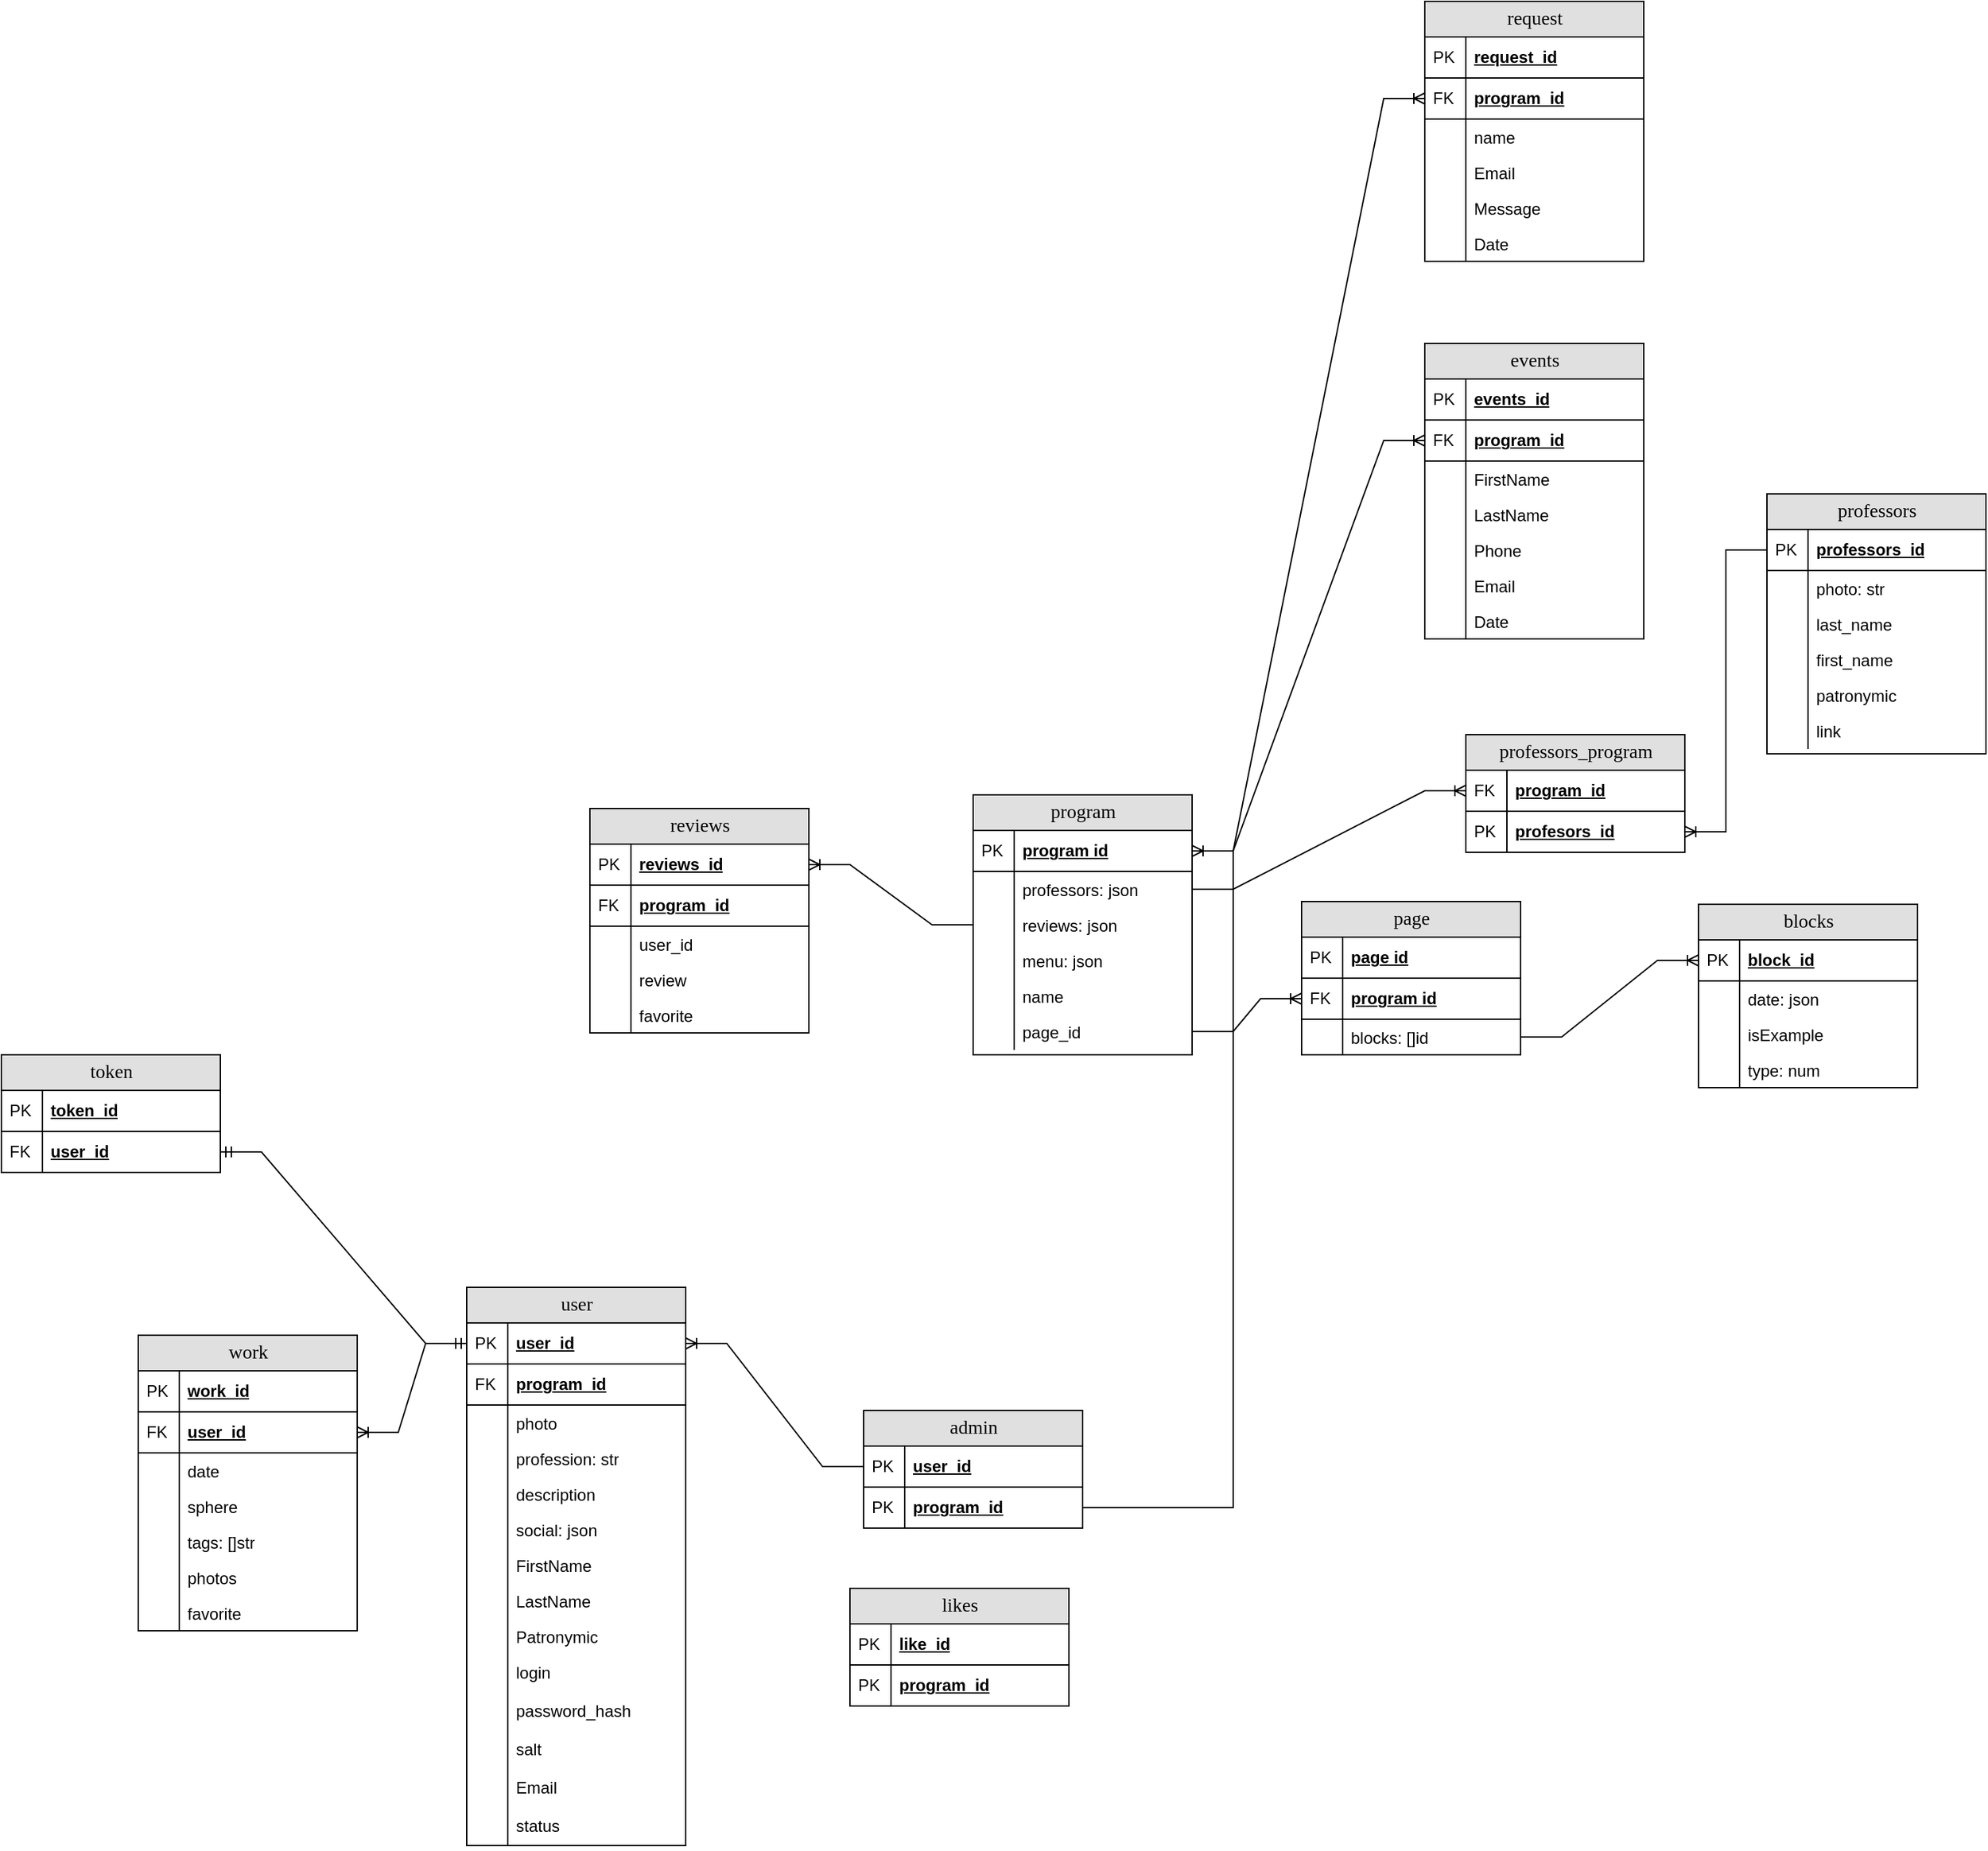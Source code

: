 <mxfile version="26.0.16">
  <diagram name="Page-1" id="e56a1550-8fbb-45ad-956c-1786394a9013">
    <mxGraphModel dx="1871" dy="1335" grid="1" gridSize="10" guides="1" tooltips="1" connect="1" arrows="1" fold="1" page="1" pageScale="1" pageWidth="1100" pageHeight="850" background="none" math="0" shadow="0">
      <root>
        <mxCell id="0" />
        <mxCell id="1" parent="0" />
        <mxCell id="2e49270ec7c68f3f-80" value="program" style="swimlane;html=1;fontStyle=0;childLayout=stackLayout;horizontal=1;startSize=26;fillColor=#e0e0e0;horizontalStack=0;resizeParent=1;resizeLast=0;collapsible=1;marginBottom=0;swimlaneFillColor=#ffffff;align=center;rounded=0;shadow=0;comic=0;labelBackgroundColor=none;strokeWidth=1;fontFamily=Verdana;fontSize=14" parent="1" vertex="1">
          <mxGeometry x="590" y="80" width="160" height="190" as="geometry" />
        </mxCell>
        <mxCell id="2e49270ec7c68f3f-81" value="program id" style="shape=partialRectangle;top=0;left=0;right=0;bottom=1;html=1;align=left;verticalAlign=middle;fillColor=none;spacingLeft=34;spacingRight=4;whiteSpace=wrap;overflow=hidden;rotatable=0;points=[[0,0.5],[1,0.5]];portConstraint=eastwest;dropTarget=0;fontStyle=5;" parent="2e49270ec7c68f3f-80" vertex="1">
          <mxGeometry y="26" width="160" height="30" as="geometry" />
        </mxCell>
        <mxCell id="2e49270ec7c68f3f-82" value="PK" style="shape=partialRectangle;top=0;left=0;bottom=0;html=1;fillColor=none;align=left;verticalAlign=middle;spacingLeft=4;spacingRight=4;whiteSpace=wrap;overflow=hidden;rotatable=0;points=[];portConstraint=eastwest;part=1;" parent="2e49270ec7c68f3f-81" vertex="1" connectable="0">
          <mxGeometry width="30" height="30" as="geometry" />
        </mxCell>
        <mxCell id="BSJu1aD2QKrHgBIukPb2-166" value="professors: json" style="shape=partialRectangle;top=0;left=0;right=0;bottom=0;html=1;align=left;verticalAlign=top;fillColor=none;spacingLeft=34;spacingRight=4;whiteSpace=wrap;overflow=hidden;rotatable=0;points=[[0,0.5],[1,0.5]];portConstraint=eastwest;dropTarget=0;" parent="2e49270ec7c68f3f-80" vertex="1">
          <mxGeometry y="56" width="160" height="26" as="geometry" />
        </mxCell>
        <mxCell id="BSJu1aD2QKrHgBIukPb2-167" value="" style="shape=partialRectangle;top=0;left=0;bottom=0;html=1;fillColor=none;align=left;verticalAlign=top;spacingLeft=4;spacingRight=4;whiteSpace=wrap;overflow=hidden;rotatable=0;points=[];portConstraint=eastwest;part=1;" parent="BSJu1aD2QKrHgBIukPb2-166" vertex="1" connectable="0">
          <mxGeometry width="30" height="26" as="geometry" />
        </mxCell>
        <mxCell id="BSJu1aD2QKrHgBIukPb2-190" value="reviews: json" style="shape=partialRectangle;top=0;left=0;right=0;bottom=0;html=1;align=left;verticalAlign=top;fillColor=none;spacingLeft=34;spacingRight=4;whiteSpace=wrap;overflow=hidden;rotatable=0;points=[[0,0.5],[1,0.5]];portConstraint=eastwest;dropTarget=0;" parent="2e49270ec7c68f3f-80" vertex="1">
          <mxGeometry y="82" width="160" height="26" as="geometry" />
        </mxCell>
        <mxCell id="BSJu1aD2QKrHgBIukPb2-191" value="" style="shape=partialRectangle;top=0;left=0;bottom=0;html=1;fillColor=none;align=left;verticalAlign=top;spacingLeft=4;spacingRight=4;whiteSpace=wrap;overflow=hidden;rotatable=0;points=[];portConstraint=eastwest;part=1;" parent="BSJu1aD2QKrHgBIukPb2-190" vertex="1" connectable="0">
          <mxGeometry width="30" height="26" as="geometry" />
        </mxCell>
        <mxCell id="LX4wNRcfmCVrUPEGjVdh-10" value="menu: json" style="shape=partialRectangle;top=0;left=0;right=0;bottom=0;html=1;align=left;verticalAlign=top;fillColor=none;spacingLeft=34;spacingRight=4;whiteSpace=wrap;overflow=hidden;rotatable=0;points=[[0,0.5],[1,0.5]];portConstraint=eastwest;dropTarget=0;" vertex="1" parent="2e49270ec7c68f3f-80">
          <mxGeometry y="108" width="160" height="26" as="geometry" />
        </mxCell>
        <mxCell id="LX4wNRcfmCVrUPEGjVdh-11" value="" style="shape=partialRectangle;top=0;left=0;bottom=0;html=1;fillColor=none;align=left;verticalAlign=top;spacingLeft=4;spacingRight=4;whiteSpace=wrap;overflow=hidden;rotatable=0;points=[];portConstraint=eastwest;part=1;" vertex="1" connectable="0" parent="LX4wNRcfmCVrUPEGjVdh-10">
          <mxGeometry width="30" height="26" as="geometry" />
        </mxCell>
        <mxCell id="LX4wNRcfmCVrUPEGjVdh-12" value="name" style="shape=partialRectangle;top=0;left=0;right=0;bottom=0;html=1;align=left;verticalAlign=top;fillColor=none;spacingLeft=34;spacingRight=4;whiteSpace=wrap;overflow=hidden;rotatable=0;points=[[0,0.5],[1,0.5]];portConstraint=eastwest;dropTarget=0;" vertex="1" parent="2e49270ec7c68f3f-80">
          <mxGeometry y="134" width="160" height="26" as="geometry" />
        </mxCell>
        <mxCell id="LX4wNRcfmCVrUPEGjVdh-13" value="" style="shape=partialRectangle;top=0;left=0;bottom=0;html=1;fillColor=none;align=left;verticalAlign=top;spacingLeft=4;spacingRight=4;whiteSpace=wrap;overflow=hidden;rotatable=0;points=[];portConstraint=eastwest;part=1;" vertex="1" connectable="0" parent="LX4wNRcfmCVrUPEGjVdh-12">
          <mxGeometry width="30" height="26" as="geometry" />
        </mxCell>
        <mxCell id="LX4wNRcfmCVrUPEGjVdh-14" value="page_id" style="shape=partialRectangle;top=0;left=0;right=0;bottom=0;html=1;align=left;verticalAlign=top;fillColor=none;spacingLeft=34;spacingRight=4;whiteSpace=wrap;overflow=hidden;rotatable=0;points=[[0,0.5],[1,0.5]];portConstraint=eastwest;dropTarget=0;" vertex="1" parent="2e49270ec7c68f3f-80">
          <mxGeometry y="160" width="160" height="26" as="geometry" />
        </mxCell>
        <mxCell id="LX4wNRcfmCVrUPEGjVdh-15" value="" style="shape=partialRectangle;top=0;left=0;bottom=0;html=1;fillColor=none;align=left;verticalAlign=top;spacingLeft=4;spacingRight=4;whiteSpace=wrap;overflow=hidden;rotatable=0;points=[];portConstraint=eastwest;part=1;" vertex="1" connectable="0" parent="LX4wNRcfmCVrUPEGjVdh-14">
          <mxGeometry width="30" height="26" as="geometry" />
        </mxCell>
        <mxCell id="BSJu1aD2QKrHgBIukPb2-5" value="professors" style="swimlane;html=1;fontStyle=0;childLayout=stackLayout;horizontal=1;startSize=26;fillColor=#e0e0e0;horizontalStack=0;resizeParent=1;resizeLast=0;collapsible=1;marginBottom=0;swimlaneFillColor=#ffffff;align=center;rounded=0;shadow=0;comic=0;labelBackgroundColor=none;strokeWidth=1;fontFamily=Verdana;fontSize=14" parent="1" vertex="1">
          <mxGeometry x="1170" y="-140" width="160" height="190" as="geometry" />
        </mxCell>
        <mxCell id="BSJu1aD2QKrHgBIukPb2-6" value="professors_id" style="shape=partialRectangle;top=0;left=0;right=0;bottom=1;html=1;align=left;verticalAlign=middle;fillColor=none;spacingLeft=34;spacingRight=4;whiteSpace=wrap;overflow=hidden;rotatable=0;points=[[0,0.5],[1,0.5]];portConstraint=eastwest;dropTarget=0;fontStyle=5;" parent="BSJu1aD2QKrHgBIukPb2-5" vertex="1">
          <mxGeometry y="26" width="160" height="30" as="geometry" />
        </mxCell>
        <mxCell id="BSJu1aD2QKrHgBIukPb2-7" value="PK" style="shape=partialRectangle;top=0;left=0;bottom=0;html=1;fillColor=none;align=left;verticalAlign=middle;spacingLeft=4;spacingRight=4;whiteSpace=wrap;overflow=hidden;rotatable=0;points=[];portConstraint=eastwest;part=1;" parent="BSJu1aD2QKrHgBIukPb2-6" vertex="1" connectable="0">
          <mxGeometry width="30" height="30" as="geometry" />
        </mxCell>
        <mxCell id="BSJu1aD2QKrHgBIukPb2-8" value="photo: str" style="shape=partialRectangle;top=0;left=0;right=0;bottom=0;html=1;align=left;verticalAlign=top;fillColor=none;spacingLeft=34;spacingRight=4;whiteSpace=wrap;overflow=hidden;rotatable=0;points=[[0,0.5],[1,0.5]];portConstraint=eastwest;dropTarget=0;" parent="BSJu1aD2QKrHgBIukPb2-5" vertex="1">
          <mxGeometry y="56" width="160" height="26" as="geometry" />
        </mxCell>
        <mxCell id="BSJu1aD2QKrHgBIukPb2-9" value="" style="shape=partialRectangle;top=0;left=0;bottom=0;html=1;fillColor=none;align=left;verticalAlign=top;spacingLeft=4;spacingRight=4;whiteSpace=wrap;overflow=hidden;rotatable=0;points=[];portConstraint=eastwest;part=1;" parent="BSJu1aD2QKrHgBIukPb2-8" vertex="1" connectable="0">
          <mxGeometry width="30" height="26" as="geometry" />
        </mxCell>
        <mxCell id="BSJu1aD2QKrHgBIukPb2-10" value="last_name" style="shape=partialRectangle;top=0;left=0;right=0;bottom=0;html=1;align=left;verticalAlign=top;fillColor=none;spacingLeft=34;spacingRight=4;whiteSpace=wrap;overflow=hidden;rotatable=0;points=[[0,0.5],[1,0.5]];portConstraint=eastwest;dropTarget=0;" parent="BSJu1aD2QKrHgBIukPb2-5" vertex="1">
          <mxGeometry y="82" width="160" height="26" as="geometry" />
        </mxCell>
        <mxCell id="BSJu1aD2QKrHgBIukPb2-11" value="" style="shape=partialRectangle;top=0;left=0;bottom=0;html=1;fillColor=none;align=left;verticalAlign=top;spacingLeft=4;spacingRight=4;whiteSpace=wrap;overflow=hidden;rotatable=0;points=[];portConstraint=eastwest;part=1;" parent="BSJu1aD2QKrHgBIukPb2-10" vertex="1" connectable="0">
          <mxGeometry width="30" height="26" as="geometry" />
        </mxCell>
        <mxCell id="BSJu1aD2QKrHgBIukPb2-12" value="first_name" style="shape=partialRectangle;top=0;left=0;right=0;bottom=0;html=1;align=left;verticalAlign=top;fillColor=none;spacingLeft=34;spacingRight=4;whiteSpace=wrap;overflow=hidden;rotatable=0;points=[[0,0.5],[1,0.5]];portConstraint=eastwest;dropTarget=0;" parent="BSJu1aD2QKrHgBIukPb2-5" vertex="1">
          <mxGeometry y="108" width="160" height="26" as="geometry" />
        </mxCell>
        <mxCell id="BSJu1aD2QKrHgBIukPb2-13" value="" style="shape=partialRectangle;top=0;left=0;bottom=0;html=1;fillColor=none;align=left;verticalAlign=top;spacingLeft=4;spacingRight=4;whiteSpace=wrap;overflow=hidden;rotatable=0;points=[];portConstraint=eastwest;part=1;" parent="BSJu1aD2QKrHgBIukPb2-12" vertex="1" connectable="0">
          <mxGeometry width="30" height="26" as="geometry" />
        </mxCell>
        <mxCell id="BSJu1aD2QKrHgBIukPb2-14" value="patronymic" style="shape=partialRectangle;top=0;left=0;right=0;bottom=0;html=1;align=left;verticalAlign=top;fillColor=none;spacingLeft=34;spacingRight=4;whiteSpace=wrap;overflow=hidden;rotatable=0;points=[[0,0.5],[1,0.5]];portConstraint=eastwest;dropTarget=0;" parent="BSJu1aD2QKrHgBIukPb2-5" vertex="1">
          <mxGeometry y="134" width="160" height="26" as="geometry" />
        </mxCell>
        <mxCell id="BSJu1aD2QKrHgBIukPb2-15" value="" style="shape=partialRectangle;top=0;left=0;bottom=0;html=1;fillColor=none;align=left;verticalAlign=top;spacingLeft=4;spacingRight=4;whiteSpace=wrap;overflow=hidden;rotatable=0;points=[];portConstraint=eastwest;part=1;" parent="BSJu1aD2QKrHgBIukPb2-14" vertex="1" connectable="0">
          <mxGeometry width="30" height="26" as="geometry" />
        </mxCell>
        <mxCell id="BSJu1aD2QKrHgBIukPb2-18" value="link" style="shape=partialRectangle;top=0;left=0;right=0;bottom=0;html=1;align=left;verticalAlign=top;fillColor=none;spacingLeft=34;spacingRight=4;whiteSpace=wrap;overflow=hidden;rotatable=0;points=[[0,0.5],[1,0.5]];portConstraint=eastwest;dropTarget=0;" parent="BSJu1aD2QKrHgBIukPb2-5" vertex="1">
          <mxGeometry y="160" width="160" height="26" as="geometry" />
        </mxCell>
        <mxCell id="BSJu1aD2QKrHgBIukPb2-19" value="" style="shape=partialRectangle;top=0;left=0;bottom=0;html=1;fillColor=none;align=left;verticalAlign=top;spacingLeft=4;spacingRight=4;whiteSpace=wrap;overflow=hidden;rotatable=0;points=[];portConstraint=eastwest;part=1;" parent="BSJu1aD2QKrHgBIukPb2-18" vertex="1" connectable="0">
          <mxGeometry width="30" height="26" as="geometry" />
        </mxCell>
        <mxCell id="BSJu1aD2QKrHgBIukPb2-34" value="reviews" style="swimlane;html=1;fontStyle=0;childLayout=stackLayout;horizontal=1;startSize=26;fillColor=#e0e0e0;horizontalStack=0;resizeParent=1;resizeLast=0;collapsible=1;marginBottom=0;swimlaneFillColor=#ffffff;align=center;rounded=0;shadow=0;comic=0;labelBackgroundColor=none;strokeWidth=1;fontFamily=Verdana;fontSize=14" parent="1" vertex="1">
          <mxGeometry x="310" y="90" width="160" height="164" as="geometry" />
        </mxCell>
        <mxCell id="BSJu1aD2QKrHgBIukPb2-35" value="reviews_id" style="shape=partialRectangle;top=0;left=0;right=0;bottom=1;html=1;align=left;verticalAlign=middle;fillColor=none;spacingLeft=34;spacingRight=4;whiteSpace=wrap;overflow=hidden;rotatable=0;points=[[0,0.5],[1,0.5]];portConstraint=eastwest;dropTarget=0;fontStyle=5;" parent="BSJu1aD2QKrHgBIukPb2-34" vertex="1">
          <mxGeometry y="26" width="160" height="30" as="geometry" />
        </mxCell>
        <mxCell id="BSJu1aD2QKrHgBIukPb2-36" value="PK" style="shape=partialRectangle;top=0;left=0;bottom=0;html=1;fillColor=none;align=left;verticalAlign=middle;spacingLeft=4;spacingRight=4;whiteSpace=wrap;overflow=hidden;rotatable=0;points=[];portConstraint=eastwest;part=1;" parent="BSJu1aD2QKrHgBIukPb2-35" vertex="1" connectable="0">
          <mxGeometry width="30" height="30" as="geometry" />
        </mxCell>
        <mxCell id="LX4wNRcfmCVrUPEGjVdh-185" value="program_id" style="shape=partialRectangle;top=0;left=0;right=0;bottom=1;html=1;align=left;verticalAlign=middle;fillColor=none;spacingLeft=34;spacingRight=4;whiteSpace=wrap;overflow=hidden;rotatable=0;points=[[0,0.5],[1,0.5]];portConstraint=eastwest;dropTarget=0;fontStyle=5;" vertex="1" parent="BSJu1aD2QKrHgBIukPb2-34">
          <mxGeometry y="56" width="160" height="30" as="geometry" />
        </mxCell>
        <mxCell id="LX4wNRcfmCVrUPEGjVdh-186" value="FK" style="shape=partialRectangle;top=0;left=0;bottom=0;html=1;fillColor=none;align=left;verticalAlign=middle;spacingLeft=4;spacingRight=4;whiteSpace=wrap;overflow=hidden;rotatable=0;points=[];portConstraint=eastwest;part=1;" vertex="1" connectable="0" parent="LX4wNRcfmCVrUPEGjVdh-185">
          <mxGeometry width="30" height="30" as="geometry" />
        </mxCell>
        <mxCell id="BSJu1aD2QKrHgBIukPb2-39" value="user_id" style="shape=partialRectangle;top=0;left=0;right=0;bottom=0;html=1;align=left;verticalAlign=top;fillColor=none;spacingLeft=34;spacingRight=4;whiteSpace=wrap;overflow=hidden;rotatable=0;points=[[0,0.5],[1,0.5]];portConstraint=eastwest;dropTarget=0;" parent="BSJu1aD2QKrHgBIukPb2-34" vertex="1">
          <mxGeometry y="86" width="160" height="26" as="geometry" />
        </mxCell>
        <mxCell id="BSJu1aD2QKrHgBIukPb2-40" value="" style="shape=partialRectangle;top=0;left=0;bottom=0;html=1;fillColor=none;align=left;verticalAlign=top;spacingLeft=4;spacingRight=4;whiteSpace=wrap;overflow=hidden;rotatable=0;points=[];portConstraint=eastwest;part=1;" parent="BSJu1aD2QKrHgBIukPb2-39" vertex="1" connectable="0">
          <mxGeometry width="30" height="26" as="geometry" />
        </mxCell>
        <mxCell id="BSJu1aD2QKrHgBIukPb2-41" value="review" style="shape=partialRectangle;top=0;left=0;right=0;bottom=0;html=1;align=left;verticalAlign=top;fillColor=none;spacingLeft=34;spacingRight=4;whiteSpace=wrap;overflow=hidden;rotatable=0;points=[[0,0.5],[1,0.5]];portConstraint=eastwest;dropTarget=0;" parent="BSJu1aD2QKrHgBIukPb2-34" vertex="1">
          <mxGeometry y="112" width="160" height="26" as="geometry" />
        </mxCell>
        <mxCell id="BSJu1aD2QKrHgBIukPb2-42" value="" style="shape=partialRectangle;top=0;left=0;bottom=0;html=1;fillColor=none;align=left;verticalAlign=top;spacingLeft=4;spacingRight=4;whiteSpace=wrap;overflow=hidden;rotatable=0;points=[];portConstraint=eastwest;part=1;" parent="BSJu1aD2QKrHgBIukPb2-41" vertex="1" connectable="0">
          <mxGeometry width="30" height="26" as="geometry" />
        </mxCell>
        <mxCell id="LX4wNRcfmCVrUPEGjVdh-79" value="favorite" style="shape=partialRectangle;top=0;left=0;right=0;bottom=0;html=1;align=left;verticalAlign=top;fillColor=none;spacingLeft=34;spacingRight=4;whiteSpace=wrap;overflow=hidden;rotatable=0;points=[[0,0.5],[1,0.5]];portConstraint=eastwest;dropTarget=0;" vertex="1" parent="BSJu1aD2QKrHgBIukPb2-34">
          <mxGeometry y="138" width="160" height="26" as="geometry" />
        </mxCell>
        <mxCell id="LX4wNRcfmCVrUPEGjVdh-80" value="" style="shape=partialRectangle;top=0;left=0;bottom=0;html=1;fillColor=none;align=left;verticalAlign=top;spacingLeft=4;spacingRight=4;whiteSpace=wrap;overflow=hidden;rotatable=0;points=[];portConstraint=eastwest;part=1;" vertex="1" connectable="0" parent="LX4wNRcfmCVrUPEGjVdh-79">
          <mxGeometry width="30" height="26" as="geometry" />
        </mxCell>
        <mxCell id="BSJu1aD2QKrHgBIukPb2-170" value="professors_program" style="swimlane;html=1;fontStyle=0;childLayout=stackLayout;horizontal=1;startSize=26;fillColor=#e0e0e0;horizontalStack=0;resizeParent=1;resizeLast=0;collapsible=1;marginBottom=0;swimlaneFillColor=#ffffff;align=center;rounded=0;shadow=0;comic=0;labelBackgroundColor=none;strokeWidth=1;fontFamily=Verdana;fontSize=14" parent="1" vertex="1">
          <mxGeometry x="950" y="36" width="160" height="86" as="geometry" />
        </mxCell>
        <mxCell id="BSJu1aD2QKrHgBIukPb2-171" value="program_id" style="shape=partialRectangle;top=0;left=0;right=0;bottom=1;html=1;align=left;verticalAlign=middle;fillColor=none;spacingLeft=34;spacingRight=4;whiteSpace=wrap;overflow=hidden;rotatable=0;points=[[0,0.5],[1,0.5]];portConstraint=eastwest;dropTarget=0;fontStyle=5;" parent="BSJu1aD2QKrHgBIukPb2-170" vertex="1">
          <mxGeometry y="26" width="160" height="30" as="geometry" />
        </mxCell>
        <mxCell id="BSJu1aD2QKrHgBIukPb2-172" value="FK" style="shape=partialRectangle;top=0;left=0;bottom=0;html=1;fillColor=none;align=left;verticalAlign=middle;spacingLeft=4;spacingRight=4;whiteSpace=wrap;overflow=hidden;rotatable=0;points=[];portConstraint=eastwest;part=1;" parent="BSJu1aD2QKrHgBIukPb2-171" vertex="1" connectable="0">
          <mxGeometry width="30" height="30" as="geometry" />
        </mxCell>
        <mxCell id="BSJu1aD2QKrHgBIukPb2-186" value="profesors_id" style="shape=partialRectangle;top=0;left=0;right=0;bottom=1;html=1;align=left;verticalAlign=middle;fillColor=none;spacingLeft=34;spacingRight=4;whiteSpace=wrap;overflow=hidden;rotatable=0;points=[[0,0.5],[1,0.5]];portConstraint=eastwest;dropTarget=0;fontStyle=5;" parent="BSJu1aD2QKrHgBIukPb2-170" vertex="1">
          <mxGeometry y="56" width="160" height="30" as="geometry" />
        </mxCell>
        <mxCell id="BSJu1aD2QKrHgBIukPb2-187" value="PK" style="shape=partialRectangle;top=0;left=0;bottom=0;html=1;fillColor=none;align=left;verticalAlign=middle;spacingLeft=4;spacingRight=4;whiteSpace=wrap;overflow=hidden;rotatable=0;points=[];portConstraint=eastwest;part=1;" parent="BSJu1aD2QKrHgBIukPb2-186" vertex="1" connectable="0">
          <mxGeometry width="30" height="30" as="geometry" />
        </mxCell>
        <mxCell id="BSJu1aD2QKrHgBIukPb2-185" value="" style="edgeStyle=entityRelationEdgeStyle;fontSize=12;html=1;endArrow=ERoneToMany;rounded=0;entryX=0;entryY=0.5;entryDx=0;entryDy=0;" parent="1" source="BSJu1aD2QKrHgBIukPb2-166" target="BSJu1aD2QKrHgBIukPb2-171" edge="1">
          <mxGeometry width="100" height="100" relative="1" as="geometry">
            <mxPoint x="890" y="360" as="sourcePoint" />
            <mxPoint x="990" y="260" as="targetPoint" />
          </mxGeometry>
        </mxCell>
        <mxCell id="BSJu1aD2QKrHgBIukPb2-189" value="" style="edgeStyle=entityRelationEdgeStyle;fontSize=12;html=1;endArrow=ERoneToMany;rounded=0;" parent="1" source="BSJu1aD2QKrHgBIukPb2-6" target="BSJu1aD2QKrHgBIukPb2-186" edge="1">
          <mxGeometry width="100" height="100" relative="1" as="geometry">
            <mxPoint x="890" y="360" as="sourcePoint" />
            <mxPoint x="990" y="260" as="targetPoint" />
          </mxGeometry>
        </mxCell>
        <mxCell id="BSJu1aD2QKrHgBIukPb2-339" value="" style="edgeStyle=entityRelationEdgeStyle;fontSize=12;html=1;endArrow=ERoneToMany;rounded=0;" parent="1" source="BSJu1aD2QKrHgBIukPb2-190" target="BSJu1aD2QKrHgBIukPb2-35" edge="1">
          <mxGeometry width="100" height="100" relative="1" as="geometry">
            <mxPoint x="340" y="632" as="sourcePoint" />
            <mxPoint x="520" y="230" as="targetPoint" />
          </mxGeometry>
        </mxCell>
        <mxCell id="LX4wNRcfmCVrUPEGjVdh-16" value="page" style="swimlane;html=1;fontStyle=0;childLayout=stackLayout;horizontal=1;startSize=26;fillColor=#e0e0e0;horizontalStack=0;resizeParent=1;resizeLast=0;collapsible=1;marginBottom=0;swimlaneFillColor=#ffffff;align=center;rounded=0;shadow=0;comic=0;labelBackgroundColor=none;strokeWidth=1;fontFamily=Verdana;fontSize=14" vertex="1" parent="1">
          <mxGeometry x="830" y="158" width="160" height="112" as="geometry" />
        </mxCell>
        <mxCell id="LX4wNRcfmCVrUPEGjVdh-54" value="page id" style="shape=partialRectangle;top=0;left=0;right=0;bottom=1;html=1;align=left;verticalAlign=middle;fillColor=none;spacingLeft=34;spacingRight=4;whiteSpace=wrap;overflow=hidden;rotatable=0;points=[[0,0.5],[1,0.5]];portConstraint=eastwest;dropTarget=0;fontStyle=5;" vertex="1" parent="LX4wNRcfmCVrUPEGjVdh-16">
          <mxGeometry y="26" width="160" height="30" as="geometry" />
        </mxCell>
        <mxCell id="LX4wNRcfmCVrUPEGjVdh-55" value="PK" style="shape=partialRectangle;top=0;left=0;bottom=0;html=1;fillColor=none;align=left;verticalAlign=middle;spacingLeft=4;spacingRight=4;whiteSpace=wrap;overflow=hidden;rotatable=0;points=[];portConstraint=eastwest;part=1;" vertex="1" connectable="0" parent="LX4wNRcfmCVrUPEGjVdh-54">
          <mxGeometry width="30" height="30" as="geometry" />
        </mxCell>
        <mxCell id="LX4wNRcfmCVrUPEGjVdh-17" value="program id" style="shape=partialRectangle;top=0;left=0;right=0;bottom=1;html=1;align=left;verticalAlign=middle;fillColor=none;spacingLeft=34;spacingRight=4;whiteSpace=wrap;overflow=hidden;rotatable=0;points=[[0,0.5],[1,0.5]];portConstraint=eastwest;dropTarget=0;fontStyle=5;" vertex="1" parent="LX4wNRcfmCVrUPEGjVdh-16">
          <mxGeometry y="56" width="160" height="30" as="geometry" />
        </mxCell>
        <mxCell id="LX4wNRcfmCVrUPEGjVdh-18" value="FK" style="shape=partialRectangle;top=0;left=0;bottom=0;html=1;fillColor=none;align=left;verticalAlign=middle;spacingLeft=4;spacingRight=4;whiteSpace=wrap;overflow=hidden;rotatable=0;points=[];portConstraint=eastwest;part=1;" vertex="1" connectable="0" parent="LX4wNRcfmCVrUPEGjVdh-17">
          <mxGeometry width="30" height="30" as="geometry" />
        </mxCell>
        <mxCell id="LX4wNRcfmCVrUPEGjVdh-27" value="blocks: []id" style="shape=partialRectangle;top=0;left=0;right=0;bottom=0;html=1;align=left;verticalAlign=top;fillColor=none;spacingLeft=34;spacingRight=4;whiteSpace=wrap;overflow=hidden;rotatable=0;points=[[0,0.5],[1,0.5]];portConstraint=eastwest;dropTarget=0;" vertex="1" parent="LX4wNRcfmCVrUPEGjVdh-16">
          <mxGeometry y="86" width="160" height="26" as="geometry" />
        </mxCell>
        <mxCell id="LX4wNRcfmCVrUPEGjVdh-28" value="" style="shape=partialRectangle;top=0;left=0;bottom=0;html=1;fillColor=none;align=left;verticalAlign=top;spacingLeft=4;spacingRight=4;whiteSpace=wrap;overflow=hidden;rotatable=0;points=[];portConstraint=eastwest;part=1;" vertex="1" connectable="0" parent="LX4wNRcfmCVrUPEGjVdh-27">
          <mxGeometry width="30" height="26" as="geometry" />
        </mxCell>
        <mxCell id="LX4wNRcfmCVrUPEGjVdh-30" value="blocks" style="swimlane;html=1;fontStyle=0;childLayout=stackLayout;horizontal=1;startSize=26;fillColor=#e0e0e0;horizontalStack=0;resizeParent=1;resizeLast=0;collapsible=1;marginBottom=0;swimlaneFillColor=#ffffff;align=center;rounded=0;shadow=0;comic=0;labelBackgroundColor=none;strokeWidth=1;fontFamily=Verdana;fontSize=14" vertex="1" parent="1">
          <mxGeometry x="1120" y="160" width="160" height="134" as="geometry" />
        </mxCell>
        <mxCell id="LX4wNRcfmCVrUPEGjVdh-31" value="block_id" style="shape=partialRectangle;top=0;left=0;right=0;bottom=1;html=1;align=left;verticalAlign=middle;fillColor=none;spacingLeft=34;spacingRight=4;whiteSpace=wrap;overflow=hidden;rotatable=0;points=[[0,0.5],[1,0.5]];portConstraint=eastwest;dropTarget=0;fontStyle=5;" vertex="1" parent="LX4wNRcfmCVrUPEGjVdh-30">
          <mxGeometry y="26" width="160" height="30" as="geometry" />
        </mxCell>
        <mxCell id="LX4wNRcfmCVrUPEGjVdh-32" value="PK" style="shape=partialRectangle;top=0;left=0;bottom=0;html=1;fillColor=none;align=left;verticalAlign=middle;spacingLeft=4;spacingRight=4;whiteSpace=wrap;overflow=hidden;rotatable=0;points=[];portConstraint=eastwest;part=1;" vertex="1" connectable="0" parent="LX4wNRcfmCVrUPEGjVdh-31">
          <mxGeometry width="30" height="30" as="geometry" />
        </mxCell>
        <mxCell id="LX4wNRcfmCVrUPEGjVdh-33" value="date: json" style="shape=partialRectangle;top=0;left=0;right=0;bottom=0;html=1;align=left;verticalAlign=top;fillColor=none;spacingLeft=34;spacingRight=4;whiteSpace=wrap;overflow=hidden;rotatable=0;points=[[0,0.5],[1,0.5]];portConstraint=eastwest;dropTarget=0;" vertex="1" parent="LX4wNRcfmCVrUPEGjVdh-30">
          <mxGeometry y="56" width="160" height="26" as="geometry" />
        </mxCell>
        <mxCell id="LX4wNRcfmCVrUPEGjVdh-34" value="" style="shape=partialRectangle;top=0;left=0;bottom=0;html=1;fillColor=none;align=left;verticalAlign=top;spacingLeft=4;spacingRight=4;whiteSpace=wrap;overflow=hidden;rotatable=0;points=[];portConstraint=eastwest;part=1;" vertex="1" connectable="0" parent="LX4wNRcfmCVrUPEGjVdh-33">
          <mxGeometry width="30" height="26" as="geometry" />
        </mxCell>
        <mxCell id="LX4wNRcfmCVrUPEGjVdh-35" value="isExample" style="shape=partialRectangle;top=0;left=0;right=0;bottom=0;html=1;align=left;verticalAlign=top;fillColor=none;spacingLeft=34;spacingRight=4;whiteSpace=wrap;overflow=hidden;rotatable=0;points=[[0,0.5],[1,0.5]];portConstraint=eastwest;dropTarget=0;" vertex="1" parent="LX4wNRcfmCVrUPEGjVdh-30">
          <mxGeometry y="82" width="160" height="26" as="geometry" />
        </mxCell>
        <mxCell id="LX4wNRcfmCVrUPEGjVdh-36" value="" style="shape=partialRectangle;top=0;left=0;bottom=0;html=1;fillColor=none;align=left;verticalAlign=top;spacingLeft=4;spacingRight=4;whiteSpace=wrap;overflow=hidden;rotatable=0;points=[];portConstraint=eastwest;part=1;" vertex="1" connectable="0" parent="LX4wNRcfmCVrUPEGjVdh-35">
          <mxGeometry width="30" height="26" as="geometry" />
        </mxCell>
        <mxCell id="LX4wNRcfmCVrUPEGjVdh-37" value="type: num" style="shape=partialRectangle;top=0;left=0;right=0;bottom=0;html=1;align=left;verticalAlign=top;fillColor=none;spacingLeft=34;spacingRight=4;whiteSpace=wrap;overflow=hidden;rotatable=0;points=[[0,0.5],[1,0.5]];portConstraint=eastwest;dropTarget=0;" vertex="1" parent="LX4wNRcfmCVrUPEGjVdh-30">
          <mxGeometry y="108" width="160" height="26" as="geometry" />
        </mxCell>
        <mxCell id="LX4wNRcfmCVrUPEGjVdh-38" value="" style="shape=partialRectangle;top=0;left=0;bottom=0;html=1;fillColor=none;align=left;verticalAlign=top;spacingLeft=4;spacingRight=4;whiteSpace=wrap;overflow=hidden;rotatable=0;points=[];portConstraint=eastwest;part=1;" vertex="1" connectable="0" parent="LX4wNRcfmCVrUPEGjVdh-37">
          <mxGeometry width="30" height="26" as="geometry" />
        </mxCell>
        <mxCell id="LX4wNRcfmCVrUPEGjVdh-39" value="events" style="swimlane;html=1;fontStyle=0;childLayout=stackLayout;horizontal=1;startSize=26;fillColor=#e0e0e0;horizontalStack=0;resizeParent=1;resizeLast=0;collapsible=1;marginBottom=0;swimlaneFillColor=#ffffff;align=center;rounded=0;shadow=0;comic=0;labelBackgroundColor=none;strokeWidth=1;fontFamily=Verdana;fontSize=14" vertex="1" parent="1">
          <mxGeometry x="920" y="-250" width="160" height="216" as="geometry" />
        </mxCell>
        <mxCell id="LX4wNRcfmCVrUPEGjVdh-40" value="events_id" style="shape=partialRectangle;top=0;left=0;right=0;bottom=1;html=1;align=left;verticalAlign=middle;fillColor=none;spacingLeft=34;spacingRight=4;whiteSpace=wrap;overflow=hidden;rotatable=0;points=[[0,0.5],[1,0.5]];portConstraint=eastwest;dropTarget=0;fontStyle=5;" vertex="1" parent="LX4wNRcfmCVrUPEGjVdh-39">
          <mxGeometry y="26" width="160" height="30" as="geometry" />
        </mxCell>
        <mxCell id="LX4wNRcfmCVrUPEGjVdh-41" value="PK" style="shape=partialRectangle;top=0;left=0;bottom=0;html=1;fillColor=none;align=left;verticalAlign=middle;spacingLeft=4;spacingRight=4;whiteSpace=wrap;overflow=hidden;rotatable=0;points=[];portConstraint=eastwest;part=1;" vertex="1" connectable="0" parent="LX4wNRcfmCVrUPEGjVdh-40">
          <mxGeometry width="30" height="30" as="geometry" />
        </mxCell>
        <mxCell id="LX4wNRcfmCVrUPEGjVdh-187" value="program_id" style="shape=partialRectangle;top=0;left=0;right=0;bottom=1;html=1;align=left;verticalAlign=middle;fillColor=none;spacingLeft=34;spacingRight=4;whiteSpace=wrap;overflow=hidden;rotatable=0;points=[[0,0.5],[1,0.5]];portConstraint=eastwest;dropTarget=0;fontStyle=5;" vertex="1" parent="LX4wNRcfmCVrUPEGjVdh-39">
          <mxGeometry y="56" width="160" height="30" as="geometry" />
        </mxCell>
        <mxCell id="LX4wNRcfmCVrUPEGjVdh-188" value="FK" style="shape=partialRectangle;top=0;left=0;bottom=0;html=1;fillColor=none;align=left;verticalAlign=middle;spacingLeft=4;spacingRight=4;whiteSpace=wrap;overflow=hidden;rotatable=0;points=[];portConstraint=eastwest;part=1;" vertex="1" connectable="0" parent="LX4wNRcfmCVrUPEGjVdh-187">
          <mxGeometry width="30" height="30" as="geometry" />
        </mxCell>
        <mxCell id="LX4wNRcfmCVrUPEGjVdh-42" value="FirstName" style="shape=partialRectangle;top=0;left=0;right=0;bottom=0;html=1;align=left;verticalAlign=top;fillColor=none;spacingLeft=34;spacingRight=4;whiteSpace=wrap;overflow=hidden;rotatable=0;points=[[0,0.5],[1,0.5]];portConstraint=eastwest;dropTarget=0;" vertex="1" parent="LX4wNRcfmCVrUPEGjVdh-39">
          <mxGeometry y="86" width="160" height="26" as="geometry" />
        </mxCell>
        <mxCell id="LX4wNRcfmCVrUPEGjVdh-43" value="" style="shape=partialRectangle;top=0;left=0;bottom=0;html=1;fillColor=none;align=left;verticalAlign=top;spacingLeft=4;spacingRight=4;whiteSpace=wrap;overflow=hidden;rotatable=0;points=[];portConstraint=eastwest;part=1;" vertex="1" connectable="0" parent="LX4wNRcfmCVrUPEGjVdh-42">
          <mxGeometry width="30" height="26" as="geometry" />
        </mxCell>
        <mxCell id="LX4wNRcfmCVrUPEGjVdh-44" value="LastName" style="shape=partialRectangle;top=0;left=0;right=0;bottom=0;html=1;align=left;verticalAlign=top;fillColor=none;spacingLeft=34;spacingRight=4;whiteSpace=wrap;overflow=hidden;rotatable=0;points=[[0,0.5],[1,0.5]];portConstraint=eastwest;dropTarget=0;" vertex="1" parent="LX4wNRcfmCVrUPEGjVdh-39">
          <mxGeometry y="112" width="160" height="26" as="geometry" />
        </mxCell>
        <mxCell id="LX4wNRcfmCVrUPEGjVdh-45" value="" style="shape=partialRectangle;top=0;left=0;bottom=0;html=1;fillColor=none;align=left;verticalAlign=top;spacingLeft=4;spacingRight=4;whiteSpace=wrap;overflow=hidden;rotatable=0;points=[];portConstraint=eastwest;part=1;" vertex="1" connectable="0" parent="LX4wNRcfmCVrUPEGjVdh-44">
          <mxGeometry width="30" height="26" as="geometry" />
        </mxCell>
        <mxCell id="LX4wNRcfmCVrUPEGjVdh-46" value="Phone" style="shape=partialRectangle;top=0;left=0;right=0;bottom=0;html=1;align=left;verticalAlign=top;fillColor=none;spacingLeft=34;spacingRight=4;whiteSpace=wrap;overflow=hidden;rotatable=0;points=[[0,0.5],[1,0.5]];portConstraint=eastwest;dropTarget=0;" vertex="1" parent="LX4wNRcfmCVrUPEGjVdh-39">
          <mxGeometry y="138" width="160" height="26" as="geometry" />
        </mxCell>
        <mxCell id="LX4wNRcfmCVrUPEGjVdh-47" value="" style="shape=partialRectangle;top=0;left=0;bottom=0;html=1;fillColor=none;align=left;verticalAlign=top;spacingLeft=4;spacingRight=4;whiteSpace=wrap;overflow=hidden;rotatable=0;points=[];portConstraint=eastwest;part=1;" vertex="1" connectable="0" parent="LX4wNRcfmCVrUPEGjVdh-46">
          <mxGeometry width="30" height="26" as="geometry" />
        </mxCell>
        <mxCell id="LX4wNRcfmCVrUPEGjVdh-48" value="Email" style="shape=partialRectangle;top=0;left=0;right=0;bottom=0;html=1;align=left;verticalAlign=top;fillColor=none;spacingLeft=34;spacingRight=4;whiteSpace=wrap;overflow=hidden;rotatable=0;points=[[0,0.5],[1,0.5]];portConstraint=eastwest;dropTarget=0;" vertex="1" parent="LX4wNRcfmCVrUPEGjVdh-39">
          <mxGeometry y="164" width="160" height="26" as="geometry" />
        </mxCell>
        <mxCell id="LX4wNRcfmCVrUPEGjVdh-49" value="" style="shape=partialRectangle;top=0;left=0;bottom=0;html=1;fillColor=none;align=left;verticalAlign=top;spacingLeft=4;spacingRight=4;whiteSpace=wrap;overflow=hidden;rotatable=0;points=[];portConstraint=eastwest;part=1;" vertex="1" connectable="0" parent="LX4wNRcfmCVrUPEGjVdh-48">
          <mxGeometry width="30" height="26" as="geometry" />
        </mxCell>
        <mxCell id="LX4wNRcfmCVrUPEGjVdh-52" value="Date" style="shape=partialRectangle;top=0;left=0;right=0;bottom=0;html=1;align=left;verticalAlign=top;fillColor=none;spacingLeft=34;spacingRight=4;whiteSpace=wrap;overflow=hidden;rotatable=0;points=[[0,0.5],[1,0.5]];portConstraint=eastwest;dropTarget=0;" vertex="1" parent="LX4wNRcfmCVrUPEGjVdh-39">
          <mxGeometry y="190" width="160" height="26" as="geometry" />
        </mxCell>
        <mxCell id="LX4wNRcfmCVrUPEGjVdh-53" value="" style="shape=partialRectangle;top=0;left=0;bottom=0;html=1;fillColor=none;align=left;verticalAlign=top;spacingLeft=4;spacingRight=4;whiteSpace=wrap;overflow=hidden;rotatable=0;points=[];portConstraint=eastwest;part=1;" vertex="1" connectable="0" parent="LX4wNRcfmCVrUPEGjVdh-52">
          <mxGeometry width="30" height="26" as="geometry" />
        </mxCell>
        <mxCell id="LX4wNRcfmCVrUPEGjVdh-56" value="request" style="swimlane;html=1;fontStyle=0;childLayout=stackLayout;horizontal=1;startSize=26;fillColor=#e0e0e0;horizontalStack=0;resizeParent=1;resizeLast=0;collapsible=1;marginBottom=0;swimlaneFillColor=#ffffff;align=center;rounded=0;shadow=0;comic=0;labelBackgroundColor=none;strokeWidth=1;fontFamily=Verdana;fontSize=14" vertex="1" parent="1">
          <mxGeometry x="920" y="-500" width="160" height="190" as="geometry" />
        </mxCell>
        <mxCell id="LX4wNRcfmCVrUPEGjVdh-57" value="request_id" style="shape=partialRectangle;top=0;left=0;right=0;bottom=1;html=1;align=left;verticalAlign=middle;fillColor=none;spacingLeft=34;spacingRight=4;whiteSpace=wrap;overflow=hidden;rotatable=0;points=[[0,0.5],[1,0.5]];portConstraint=eastwest;dropTarget=0;fontStyle=5;" vertex="1" parent="LX4wNRcfmCVrUPEGjVdh-56">
          <mxGeometry y="26" width="160" height="30" as="geometry" />
        </mxCell>
        <mxCell id="LX4wNRcfmCVrUPEGjVdh-58" value="PK" style="shape=partialRectangle;top=0;left=0;bottom=0;html=1;fillColor=none;align=left;verticalAlign=middle;spacingLeft=4;spacingRight=4;whiteSpace=wrap;overflow=hidden;rotatable=0;points=[];portConstraint=eastwest;part=1;" vertex="1" connectable="0" parent="LX4wNRcfmCVrUPEGjVdh-57">
          <mxGeometry width="30" height="30" as="geometry" />
        </mxCell>
        <mxCell id="LX4wNRcfmCVrUPEGjVdh-189" value="program_id" style="shape=partialRectangle;top=0;left=0;right=0;bottom=1;html=1;align=left;verticalAlign=middle;fillColor=none;spacingLeft=34;spacingRight=4;whiteSpace=wrap;overflow=hidden;rotatable=0;points=[[0,0.5],[1,0.5]];portConstraint=eastwest;dropTarget=0;fontStyle=5;" vertex="1" parent="LX4wNRcfmCVrUPEGjVdh-56">
          <mxGeometry y="56" width="160" height="30" as="geometry" />
        </mxCell>
        <mxCell id="LX4wNRcfmCVrUPEGjVdh-190" value="FK" style="shape=partialRectangle;top=0;left=0;bottom=0;html=1;fillColor=none;align=left;verticalAlign=middle;spacingLeft=4;spacingRight=4;whiteSpace=wrap;overflow=hidden;rotatable=0;points=[];portConstraint=eastwest;part=1;" vertex="1" connectable="0" parent="LX4wNRcfmCVrUPEGjVdh-189">
          <mxGeometry width="30" height="30" as="geometry" />
        </mxCell>
        <mxCell id="LX4wNRcfmCVrUPEGjVdh-59" value="name" style="shape=partialRectangle;top=0;left=0;right=0;bottom=0;html=1;align=left;verticalAlign=top;fillColor=none;spacingLeft=34;spacingRight=4;whiteSpace=wrap;overflow=hidden;rotatable=0;points=[[0,0.5],[1,0.5]];portConstraint=eastwest;dropTarget=0;" vertex="1" parent="LX4wNRcfmCVrUPEGjVdh-56">
          <mxGeometry y="86" width="160" height="26" as="geometry" />
        </mxCell>
        <mxCell id="LX4wNRcfmCVrUPEGjVdh-60" value="" style="shape=partialRectangle;top=0;left=0;bottom=0;html=1;fillColor=none;align=left;verticalAlign=top;spacingLeft=4;spacingRight=4;whiteSpace=wrap;overflow=hidden;rotatable=0;points=[];portConstraint=eastwest;part=1;" vertex="1" connectable="0" parent="LX4wNRcfmCVrUPEGjVdh-59">
          <mxGeometry width="30" height="26" as="geometry" />
        </mxCell>
        <mxCell id="LX4wNRcfmCVrUPEGjVdh-61" value="Email" style="shape=partialRectangle;top=0;left=0;right=0;bottom=0;html=1;align=left;verticalAlign=top;fillColor=none;spacingLeft=34;spacingRight=4;whiteSpace=wrap;overflow=hidden;rotatable=0;points=[[0,0.5],[1,0.5]];portConstraint=eastwest;dropTarget=0;" vertex="1" parent="LX4wNRcfmCVrUPEGjVdh-56">
          <mxGeometry y="112" width="160" height="26" as="geometry" />
        </mxCell>
        <mxCell id="LX4wNRcfmCVrUPEGjVdh-62" value="" style="shape=partialRectangle;top=0;left=0;bottom=0;html=1;fillColor=none;align=left;verticalAlign=top;spacingLeft=4;spacingRight=4;whiteSpace=wrap;overflow=hidden;rotatable=0;points=[];portConstraint=eastwest;part=1;" vertex="1" connectable="0" parent="LX4wNRcfmCVrUPEGjVdh-61">
          <mxGeometry width="30" height="26" as="geometry" />
        </mxCell>
        <mxCell id="LX4wNRcfmCVrUPEGjVdh-63" value="Message" style="shape=partialRectangle;top=0;left=0;right=0;bottom=0;html=1;align=left;verticalAlign=top;fillColor=none;spacingLeft=34;spacingRight=4;whiteSpace=wrap;overflow=hidden;rotatable=0;points=[[0,0.5],[1,0.5]];portConstraint=eastwest;dropTarget=0;" vertex="1" parent="LX4wNRcfmCVrUPEGjVdh-56">
          <mxGeometry y="138" width="160" height="26" as="geometry" />
        </mxCell>
        <mxCell id="LX4wNRcfmCVrUPEGjVdh-64" value="" style="shape=partialRectangle;top=0;left=0;bottom=0;html=1;fillColor=none;align=left;verticalAlign=top;spacingLeft=4;spacingRight=4;whiteSpace=wrap;overflow=hidden;rotatable=0;points=[];portConstraint=eastwest;part=1;" vertex="1" connectable="0" parent="LX4wNRcfmCVrUPEGjVdh-63">
          <mxGeometry width="30" height="26" as="geometry" />
        </mxCell>
        <mxCell id="LX4wNRcfmCVrUPEGjVdh-65" value="Date" style="shape=partialRectangle;top=0;left=0;right=0;bottom=0;html=1;align=left;verticalAlign=top;fillColor=none;spacingLeft=34;spacingRight=4;whiteSpace=wrap;overflow=hidden;rotatable=0;points=[[0,0.5],[1,0.5]];portConstraint=eastwest;dropTarget=0;" vertex="1" parent="LX4wNRcfmCVrUPEGjVdh-56">
          <mxGeometry y="164" width="160" height="26" as="geometry" />
        </mxCell>
        <mxCell id="LX4wNRcfmCVrUPEGjVdh-66" value="" style="shape=partialRectangle;top=0;left=0;bottom=0;html=1;fillColor=none;align=left;verticalAlign=top;spacingLeft=4;spacingRight=4;whiteSpace=wrap;overflow=hidden;rotatable=0;points=[];portConstraint=eastwest;part=1;" vertex="1" connectable="0" parent="LX4wNRcfmCVrUPEGjVdh-65">
          <mxGeometry width="30" height="26" as="geometry" />
        </mxCell>
        <mxCell id="LX4wNRcfmCVrUPEGjVdh-71" value="" style="edgeStyle=entityRelationEdgeStyle;fontSize=12;html=1;endArrow=ERoneToMany;rounded=0;" edge="1" parent="1" source="LX4wNRcfmCVrUPEGjVdh-14" target="LX4wNRcfmCVrUPEGjVdh-17">
          <mxGeometry width="100" height="100" relative="1" as="geometry">
            <mxPoint x="830" y="480" as="sourcePoint" />
            <mxPoint x="930" y="380" as="targetPoint" />
          </mxGeometry>
        </mxCell>
        <mxCell id="LX4wNRcfmCVrUPEGjVdh-76" value="" style="edgeStyle=entityRelationEdgeStyle;fontSize=12;html=1;endArrow=ERoneToMany;rounded=0;exitX=1;exitY=0.5;exitDx=0;exitDy=0;" edge="1" parent="1" source="2e49270ec7c68f3f-81" target="LX4wNRcfmCVrUPEGjVdh-189">
          <mxGeometry width="100" height="100" relative="1" as="geometry">
            <mxPoint x="760" y="263" as="sourcePoint" />
            <mxPoint x="920" y="-327.0" as="targetPoint" />
          </mxGeometry>
        </mxCell>
        <mxCell id="LX4wNRcfmCVrUPEGjVdh-77" value="" style="edgeStyle=entityRelationEdgeStyle;fontSize=12;html=1;endArrow=ERoneToMany;rounded=0;" edge="1" parent="1" source="2e49270ec7c68f3f-81" target="LX4wNRcfmCVrUPEGjVdh-187">
          <mxGeometry width="100" height="100" relative="1" as="geometry">
            <mxPoint x="760" y="159" as="sourcePoint" />
            <mxPoint x="920" y="-47" as="targetPoint" />
          </mxGeometry>
        </mxCell>
        <mxCell id="LX4wNRcfmCVrUPEGjVdh-78" value="" style="edgeStyle=entityRelationEdgeStyle;fontSize=12;html=1;endArrow=ERoneToMany;rounded=0;" edge="1" parent="1" source="LX4wNRcfmCVrUPEGjVdh-27" target="LX4wNRcfmCVrUPEGjVdh-31">
          <mxGeometry width="100" height="100" relative="1" as="geometry">
            <mxPoint x="840" y="350" as="sourcePoint" />
            <mxPoint x="940" y="250" as="targetPoint" />
          </mxGeometry>
        </mxCell>
        <mxCell id="LX4wNRcfmCVrUPEGjVdh-81" value="admin" style="swimlane;html=1;fontStyle=0;childLayout=stackLayout;horizontal=1;startSize=26;fillColor=#e0e0e0;horizontalStack=0;resizeParent=1;resizeLast=0;collapsible=1;marginBottom=0;swimlaneFillColor=#ffffff;align=center;rounded=0;shadow=0;comic=0;labelBackgroundColor=none;strokeWidth=1;fontFamily=Verdana;fontSize=14" vertex="1" parent="1">
          <mxGeometry x="510" y="530" width="160" height="86" as="geometry" />
        </mxCell>
        <mxCell id="LX4wNRcfmCVrUPEGjVdh-82" value="user_id" style="shape=partialRectangle;top=0;left=0;right=0;bottom=1;html=1;align=left;verticalAlign=middle;fillColor=none;spacingLeft=34;spacingRight=4;whiteSpace=wrap;overflow=hidden;rotatable=0;points=[[0,0.5],[1,0.5]];portConstraint=eastwest;dropTarget=0;fontStyle=5;" vertex="1" parent="LX4wNRcfmCVrUPEGjVdh-81">
          <mxGeometry y="26" width="160" height="30" as="geometry" />
        </mxCell>
        <mxCell id="LX4wNRcfmCVrUPEGjVdh-83" value="PK" style="shape=partialRectangle;top=0;left=0;bottom=0;html=1;fillColor=none;align=left;verticalAlign=middle;spacingLeft=4;spacingRight=4;whiteSpace=wrap;overflow=hidden;rotatable=0;points=[];portConstraint=eastwest;part=1;" vertex="1" connectable="0" parent="LX4wNRcfmCVrUPEGjVdh-82">
          <mxGeometry width="30" height="30" as="geometry" />
        </mxCell>
        <mxCell id="LX4wNRcfmCVrUPEGjVdh-94" value="program_id" style="shape=partialRectangle;top=0;left=0;right=0;bottom=1;html=1;align=left;verticalAlign=middle;fillColor=none;spacingLeft=34;spacingRight=4;whiteSpace=wrap;overflow=hidden;rotatable=0;points=[[0,0.5],[1,0.5]];portConstraint=eastwest;dropTarget=0;fontStyle=5;" vertex="1" parent="LX4wNRcfmCVrUPEGjVdh-81">
          <mxGeometry y="56" width="160" height="30" as="geometry" />
        </mxCell>
        <mxCell id="LX4wNRcfmCVrUPEGjVdh-95" value="PK" style="shape=partialRectangle;top=0;left=0;bottom=0;html=1;fillColor=none;align=left;verticalAlign=middle;spacingLeft=4;spacingRight=4;whiteSpace=wrap;overflow=hidden;rotatable=0;points=[];portConstraint=eastwest;part=1;" vertex="1" connectable="0" parent="LX4wNRcfmCVrUPEGjVdh-94">
          <mxGeometry width="30" height="30" as="geometry" />
        </mxCell>
        <mxCell id="LX4wNRcfmCVrUPEGjVdh-97" value="user" style="swimlane;html=1;fontStyle=0;childLayout=stackLayout;horizontal=1;startSize=26;fillColor=#e0e0e0;horizontalStack=0;resizeParent=1;resizeLast=0;collapsible=1;marginBottom=0;swimlaneFillColor=#ffffff;align=center;rounded=0;shadow=0;comic=0;labelBackgroundColor=none;strokeWidth=1;fontFamily=Verdana;fontSize=14" vertex="1" parent="1">
          <mxGeometry x="220" y="440" width="160" height="408" as="geometry" />
        </mxCell>
        <mxCell id="LX4wNRcfmCVrUPEGjVdh-98" value="user_id" style="shape=partialRectangle;top=0;left=0;right=0;bottom=1;html=1;align=left;verticalAlign=middle;fillColor=none;spacingLeft=34;spacingRight=4;whiteSpace=wrap;overflow=hidden;rotatable=0;points=[[0,0.5],[1,0.5]];portConstraint=eastwest;dropTarget=0;fontStyle=5;" vertex="1" parent="LX4wNRcfmCVrUPEGjVdh-97">
          <mxGeometry y="26" width="160" height="30" as="geometry" />
        </mxCell>
        <mxCell id="LX4wNRcfmCVrUPEGjVdh-99" value="PK" style="shape=partialRectangle;top=0;left=0;bottom=0;html=1;fillColor=none;align=left;verticalAlign=middle;spacingLeft=4;spacingRight=4;whiteSpace=wrap;overflow=hidden;rotatable=0;points=[];portConstraint=eastwest;part=1;" vertex="1" connectable="0" parent="LX4wNRcfmCVrUPEGjVdh-98">
          <mxGeometry width="30" height="30" as="geometry" />
        </mxCell>
        <mxCell id="LX4wNRcfmCVrUPEGjVdh-191" value="program_id" style="shape=partialRectangle;top=0;left=0;right=0;bottom=1;html=1;align=left;verticalAlign=middle;fillColor=none;spacingLeft=34;spacingRight=4;whiteSpace=wrap;overflow=hidden;rotatable=0;points=[[0,0.5],[1,0.5]];portConstraint=eastwest;dropTarget=0;fontStyle=5;" vertex="1" parent="LX4wNRcfmCVrUPEGjVdh-97">
          <mxGeometry y="56" width="160" height="30" as="geometry" />
        </mxCell>
        <mxCell id="LX4wNRcfmCVrUPEGjVdh-192" value="FK" style="shape=partialRectangle;top=0;left=0;bottom=0;html=1;fillColor=none;align=left;verticalAlign=middle;spacingLeft=4;spacingRight=4;whiteSpace=wrap;overflow=hidden;rotatable=0;points=[];portConstraint=eastwest;part=1;" vertex="1" connectable="0" parent="LX4wNRcfmCVrUPEGjVdh-191">
          <mxGeometry width="30" height="30" as="geometry" />
        </mxCell>
        <mxCell id="LX4wNRcfmCVrUPEGjVdh-104" value="photo" style="shape=partialRectangle;top=0;left=0;right=0;bottom=0;html=1;align=left;verticalAlign=top;fillColor=none;spacingLeft=34;spacingRight=4;whiteSpace=wrap;overflow=hidden;rotatable=0;points=[[0,0.5],[1,0.5]];portConstraint=eastwest;dropTarget=0;" vertex="1" parent="LX4wNRcfmCVrUPEGjVdh-97">
          <mxGeometry y="86" width="160" height="26" as="geometry" />
        </mxCell>
        <mxCell id="LX4wNRcfmCVrUPEGjVdh-105" value="" style="shape=partialRectangle;top=0;left=0;bottom=0;html=1;fillColor=none;align=left;verticalAlign=top;spacingLeft=4;spacingRight=4;whiteSpace=wrap;overflow=hidden;rotatable=0;points=[];portConstraint=eastwest;part=1;" vertex="1" connectable="0" parent="LX4wNRcfmCVrUPEGjVdh-104">
          <mxGeometry width="30" height="26" as="geometry" />
        </mxCell>
        <mxCell id="LX4wNRcfmCVrUPEGjVdh-106" value="profession: str" style="shape=partialRectangle;top=0;left=0;right=0;bottom=0;html=1;align=left;verticalAlign=top;fillColor=none;spacingLeft=34;spacingRight=4;whiteSpace=wrap;overflow=hidden;rotatable=0;points=[[0,0.5],[1,0.5]];portConstraint=eastwest;dropTarget=0;" vertex="1" parent="LX4wNRcfmCVrUPEGjVdh-97">
          <mxGeometry y="112" width="160" height="26" as="geometry" />
        </mxCell>
        <mxCell id="LX4wNRcfmCVrUPEGjVdh-107" value="" style="shape=partialRectangle;top=0;left=0;bottom=0;html=1;fillColor=none;align=left;verticalAlign=top;spacingLeft=4;spacingRight=4;whiteSpace=wrap;overflow=hidden;rotatable=0;points=[];portConstraint=eastwest;part=1;" vertex="1" connectable="0" parent="LX4wNRcfmCVrUPEGjVdh-106">
          <mxGeometry width="30" height="26" as="geometry" />
        </mxCell>
        <mxCell id="LX4wNRcfmCVrUPEGjVdh-108" value="description" style="shape=partialRectangle;top=0;left=0;right=0;bottom=0;html=1;align=left;verticalAlign=top;fillColor=none;spacingLeft=34;spacingRight=4;whiteSpace=wrap;overflow=hidden;rotatable=0;points=[[0,0.5],[1,0.5]];portConstraint=eastwest;dropTarget=0;" vertex="1" parent="LX4wNRcfmCVrUPEGjVdh-97">
          <mxGeometry y="138" width="160" height="26" as="geometry" />
        </mxCell>
        <mxCell id="LX4wNRcfmCVrUPEGjVdh-109" value="" style="shape=partialRectangle;top=0;left=0;bottom=0;html=1;fillColor=none;align=left;verticalAlign=top;spacingLeft=4;spacingRight=4;whiteSpace=wrap;overflow=hidden;rotatable=0;points=[];portConstraint=eastwest;part=1;" vertex="1" connectable="0" parent="LX4wNRcfmCVrUPEGjVdh-108">
          <mxGeometry width="30" height="26" as="geometry" />
        </mxCell>
        <mxCell id="LX4wNRcfmCVrUPEGjVdh-110" value="social: json" style="shape=partialRectangle;top=0;left=0;right=0;bottom=0;html=1;align=left;verticalAlign=top;fillColor=none;spacingLeft=34;spacingRight=4;whiteSpace=wrap;overflow=hidden;rotatable=0;points=[[0,0.5],[1,0.5]];portConstraint=eastwest;dropTarget=0;" vertex="1" parent="LX4wNRcfmCVrUPEGjVdh-97">
          <mxGeometry y="164" width="160" height="26" as="geometry" />
        </mxCell>
        <mxCell id="LX4wNRcfmCVrUPEGjVdh-111" value="" style="shape=partialRectangle;top=0;left=0;bottom=0;html=1;fillColor=none;align=left;verticalAlign=top;spacingLeft=4;spacingRight=4;whiteSpace=wrap;overflow=hidden;rotatable=0;points=[];portConstraint=eastwest;part=1;" vertex="1" connectable="0" parent="LX4wNRcfmCVrUPEGjVdh-110">
          <mxGeometry width="30" height="26" as="geometry" />
        </mxCell>
        <mxCell id="LX4wNRcfmCVrUPEGjVdh-112" value="FirstName" style="shape=partialRectangle;top=0;left=0;right=0;bottom=0;html=1;align=left;verticalAlign=top;fillColor=none;spacingLeft=34;spacingRight=4;whiteSpace=wrap;overflow=hidden;rotatable=0;points=[[0,0.5],[1,0.5]];portConstraint=eastwest;dropTarget=0;" vertex="1" parent="LX4wNRcfmCVrUPEGjVdh-97">
          <mxGeometry y="190" width="160" height="26" as="geometry" />
        </mxCell>
        <mxCell id="LX4wNRcfmCVrUPEGjVdh-113" value="" style="shape=partialRectangle;top=0;left=0;bottom=0;html=1;fillColor=none;align=left;verticalAlign=top;spacingLeft=4;spacingRight=4;whiteSpace=wrap;overflow=hidden;rotatable=0;points=[];portConstraint=eastwest;part=1;" vertex="1" connectable="0" parent="LX4wNRcfmCVrUPEGjVdh-112">
          <mxGeometry width="30" height="26" as="geometry" />
        </mxCell>
        <mxCell id="LX4wNRcfmCVrUPEGjVdh-114" value="LastName" style="shape=partialRectangle;top=0;left=0;right=0;bottom=0;html=1;align=left;verticalAlign=top;fillColor=none;spacingLeft=34;spacingRight=4;whiteSpace=wrap;overflow=hidden;rotatable=0;points=[[0,0.5],[1,0.5]];portConstraint=eastwest;dropTarget=0;" vertex="1" parent="LX4wNRcfmCVrUPEGjVdh-97">
          <mxGeometry y="216" width="160" height="26" as="geometry" />
        </mxCell>
        <mxCell id="LX4wNRcfmCVrUPEGjVdh-115" value="" style="shape=partialRectangle;top=0;left=0;bottom=0;html=1;fillColor=none;align=left;verticalAlign=top;spacingLeft=4;spacingRight=4;whiteSpace=wrap;overflow=hidden;rotatable=0;points=[];portConstraint=eastwest;part=1;" vertex="1" connectable="0" parent="LX4wNRcfmCVrUPEGjVdh-114">
          <mxGeometry width="30" height="26" as="geometry" />
        </mxCell>
        <mxCell id="LX4wNRcfmCVrUPEGjVdh-116" value="Patronymic" style="shape=partialRectangle;top=0;left=0;right=0;bottom=0;html=1;align=left;verticalAlign=top;fillColor=none;spacingLeft=34;spacingRight=4;whiteSpace=wrap;overflow=hidden;rotatable=0;points=[[0,0.5],[1,0.5]];portConstraint=eastwest;dropTarget=0;" vertex="1" parent="LX4wNRcfmCVrUPEGjVdh-97">
          <mxGeometry y="242" width="160" height="26" as="geometry" />
        </mxCell>
        <mxCell id="LX4wNRcfmCVrUPEGjVdh-117" value="" style="shape=partialRectangle;top=0;left=0;bottom=0;html=1;fillColor=none;align=left;verticalAlign=top;spacingLeft=4;spacingRight=4;whiteSpace=wrap;overflow=hidden;rotatable=0;points=[];portConstraint=eastwest;part=1;" vertex="1" connectable="0" parent="LX4wNRcfmCVrUPEGjVdh-116">
          <mxGeometry width="30" height="26" as="geometry" />
        </mxCell>
        <mxCell id="LX4wNRcfmCVrUPEGjVdh-120" value="login" style="shape=partialRectangle;top=0;left=0;right=0;bottom=0;html=1;align=left;verticalAlign=top;fillColor=none;spacingLeft=34;spacingRight=4;whiteSpace=wrap;overflow=hidden;rotatable=0;points=[[0,0.5],[1,0.5]];portConstraint=eastwest;dropTarget=0;" vertex="1" parent="LX4wNRcfmCVrUPEGjVdh-97">
          <mxGeometry y="268" width="160" height="28" as="geometry" />
        </mxCell>
        <mxCell id="LX4wNRcfmCVrUPEGjVdh-121" value="" style="shape=partialRectangle;top=0;left=0;bottom=0;html=1;fillColor=none;align=left;verticalAlign=top;spacingLeft=4;spacingRight=4;whiteSpace=wrap;overflow=hidden;rotatable=0;points=[];portConstraint=eastwest;part=1;" vertex="1" connectable="0" parent="LX4wNRcfmCVrUPEGjVdh-120">
          <mxGeometry width="30" height="28" as="geometry" />
        </mxCell>
        <mxCell id="LX4wNRcfmCVrUPEGjVdh-122" value="password_hash" style="shape=partialRectangle;top=0;left=0;right=0;bottom=0;html=1;align=left;verticalAlign=top;fillColor=none;spacingLeft=34;spacingRight=4;whiteSpace=wrap;overflow=hidden;rotatable=0;points=[[0,0.5],[1,0.5]];portConstraint=eastwest;dropTarget=0;" vertex="1" parent="LX4wNRcfmCVrUPEGjVdh-97">
          <mxGeometry y="296" width="160" height="28" as="geometry" />
        </mxCell>
        <mxCell id="LX4wNRcfmCVrUPEGjVdh-123" value="" style="shape=partialRectangle;top=0;left=0;bottom=0;html=1;fillColor=none;align=left;verticalAlign=top;spacingLeft=4;spacingRight=4;whiteSpace=wrap;overflow=hidden;rotatable=0;points=[];portConstraint=eastwest;part=1;" vertex="1" connectable="0" parent="LX4wNRcfmCVrUPEGjVdh-122">
          <mxGeometry width="30" height="28" as="geometry" />
        </mxCell>
        <mxCell id="LX4wNRcfmCVrUPEGjVdh-124" value="salt" style="shape=partialRectangle;top=0;left=0;right=0;bottom=0;html=1;align=left;verticalAlign=top;fillColor=none;spacingLeft=34;spacingRight=4;whiteSpace=wrap;overflow=hidden;rotatable=0;points=[[0,0.5],[1,0.5]];portConstraint=eastwest;dropTarget=0;" vertex="1" parent="LX4wNRcfmCVrUPEGjVdh-97">
          <mxGeometry y="324" width="160" height="28" as="geometry" />
        </mxCell>
        <mxCell id="LX4wNRcfmCVrUPEGjVdh-125" value="" style="shape=partialRectangle;top=0;left=0;bottom=0;html=1;fillColor=none;align=left;verticalAlign=top;spacingLeft=4;spacingRight=4;whiteSpace=wrap;overflow=hidden;rotatable=0;points=[];portConstraint=eastwest;part=1;" vertex="1" connectable="0" parent="LX4wNRcfmCVrUPEGjVdh-124">
          <mxGeometry width="30" height="28" as="geometry" />
        </mxCell>
        <mxCell id="LX4wNRcfmCVrUPEGjVdh-126" value="Email" style="shape=partialRectangle;top=0;left=0;right=0;bottom=0;html=1;align=left;verticalAlign=top;fillColor=none;spacingLeft=34;spacingRight=4;whiteSpace=wrap;overflow=hidden;rotatable=0;points=[[0,0.5],[1,0.5]];portConstraint=eastwest;dropTarget=0;" vertex="1" parent="LX4wNRcfmCVrUPEGjVdh-97">
          <mxGeometry y="352" width="160" height="28" as="geometry" />
        </mxCell>
        <mxCell id="LX4wNRcfmCVrUPEGjVdh-127" value="" style="shape=partialRectangle;top=0;left=0;bottom=0;html=1;fillColor=none;align=left;verticalAlign=top;spacingLeft=4;spacingRight=4;whiteSpace=wrap;overflow=hidden;rotatable=0;points=[];portConstraint=eastwest;part=1;" vertex="1" connectable="0" parent="LX4wNRcfmCVrUPEGjVdh-126">
          <mxGeometry width="30" height="28" as="geometry" />
        </mxCell>
        <mxCell id="LX4wNRcfmCVrUPEGjVdh-128" value="status" style="shape=partialRectangle;top=0;left=0;right=0;bottom=0;html=1;align=left;verticalAlign=top;fillColor=none;spacingLeft=34;spacingRight=4;whiteSpace=wrap;overflow=hidden;rotatable=0;points=[[0,0.5],[1,0.5]];portConstraint=eastwest;dropTarget=0;" vertex="1" parent="LX4wNRcfmCVrUPEGjVdh-97">
          <mxGeometry y="380" width="160" height="28" as="geometry" />
        </mxCell>
        <mxCell id="LX4wNRcfmCVrUPEGjVdh-129" value="" style="shape=partialRectangle;top=0;left=0;bottom=0;html=1;fillColor=none;align=left;verticalAlign=top;spacingLeft=4;spacingRight=4;whiteSpace=wrap;overflow=hidden;rotatable=0;points=[];portConstraint=eastwest;part=1;" vertex="1" connectable="0" parent="LX4wNRcfmCVrUPEGjVdh-128">
          <mxGeometry width="30" height="28" as="geometry" />
        </mxCell>
        <mxCell id="LX4wNRcfmCVrUPEGjVdh-130" value="work" style="swimlane;html=1;fontStyle=0;childLayout=stackLayout;horizontal=1;startSize=26;fillColor=#e0e0e0;horizontalStack=0;resizeParent=1;resizeLast=0;collapsible=1;marginBottom=0;swimlaneFillColor=#ffffff;align=center;rounded=0;shadow=0;comic=0;labelBackgroundColor=none;strokeWidth=1;fontFamily=Verdana;fontSize=14" vertex="1" parent="1">
          <mxGeometry x="-20" y="475" width="160" height="216" as="geometry" />
        </mxCell>
        <mxCell id="LX4wNRcfmCVrUPEGjVdh-131" value="work_id" style="shape=partialRectangle;top=0;left=0;right=0;bottom=1;html=1;align=left;verticalAlign=middle;fillColor=none;spacingLeft=34;spacingRight=4;whiteSpace=wrap;overflow=hidden;rotatable=0;points=[[0,0.5],[1,0.5]];portConstraint=eastwest;dropTarget=0;fontStyle=5;" vertex="1" parent="LX4wNRcfmCVrUPEGjVdh-130">
          <mxGeometry y="26" width="160" height="30" as="geometry" />
        </mxCell>
        <mxCell id="LX4wNRcfmCVrUPEGjVdh-132" value="PK" style="shape=partialRectangle;top=0;left=0;bottom=0;html=1;fillColor=none;align=left;verticalAlign=middle;spacingLeft=4;spacingRight=4;whiteSpace=wrap;overflow=hidden;rotatable=0;points=[];portConstraint=eastwest;part=1;" vertex="1" connectable="0" parent="LX4wNRcfmCVrUPEGjVdh-131">
          <mxGeometry width="30" height="30" as="geometry" />
        </mxCell>
        <mxCell id="LX4wNRcfmCVrUPEGjVdh-161" value="user_id" style="shape=partialRectangle;top=0;left=0;right=0;bottom=1;html=1;align=left;verticalAlign=middle;fillColor=none;spacingLeft=34;spacingRight=4;whiteSpace=wrap;overflow=hidden;rotatable=0;points=[[0,0.5],[1,0.5]];portConstraint=eastwest;dropTarget=0;fontStyle=5;" vertex="1" parent="LX4wNRcfmCVrUPEGjVdh-130">
          <mxGeometry y="56" width="160" height="30" as="geometry" />
        </mxCell>
        <mxCell id="LX4wNRcfmCVrUPEGjVdh-162" value="FK" style="shape=partialRectangle;top=0;left=0;bottom=0;html=1;fillColor=none;align=left;verticalAlign=middle;spacingLeft=4;spacingRight=4;whiteSpace=wrap;overflow=hidden;rotatable=0;points=[];portConstraint=eastwest;part=1;" vertex="1" connectable="0" parent="LX4wNRcfmCVrUPEGjVdh-161">
          <mxGeometry width="30" height="30" as="geometry" />
        </mxCell>
        <mxCell id="LX4wNRcfmCVrUPEGjVdh-137" value="date" style="shape=partialRectangle;top=0;left=0;right=0;bottom=0;html=1;align=left;verticalAlign=top;fillColor=none;spacingLeft=34;spacingRight=4;whiteSpace=wrap;overflow=hidden;rotatable=0;points=[[0,0.5],[1,0.5]];portConstraint=eastwest;dropTarget=0;" vertex="1" parent="LX4wNRcfmCVrUPEGjVdh-130">
          <mxGeometry y="86" width="160" height="26" as="geometry" />
        </mxCell>
        <mxCell id="LX4wNRcfmCVrUPEGjVdh-138" value="" style="shape=partialRectangle;top=0;left=0;bottom=0;html=1;fillColor=none;align=left;verticalAlign=top;spacingLeft=4;spacingRight=4;whiteSpace=wrap;overflow=hidden;rotatable=0;points=[];portConstraint=eastwest;part=1;" vertex="1" connectable="0" parent="LX4wNRcfmCVrUPEGjVdh-137">
          <mxGeometry width="30" height="26" as="geometry" />
        </mxCell>
        <mxCell id="LX4wNRcfmCVrUPEGjVdh-139" value="sphere" style="shape=partialRectangle;top=0;left=0;right=0;bottom=0;html=1;align=left;verticalAlign=top;fillColor=none;spacingLeft=34;spacingRight=4;whiteSpace=wrap;overflow=hidden;rotatable=0;points=[[0,0.5],[1,0.5]];portConstraint=eastwest;dropTarget=0;" vertex="1" parent="LX4wNRcfmCVrUPEGjVdh-130">
          <mxGeometry y="112" width="160" height="26" as="geometry" />
        </mxCell>
        <mxCell id="LX4wNRcfmCVrUPEGjVdh-140" value="" style="shape=partialRectangle;top=0;left=0;bottom=0;html=1;fillColor=none;align=left;verticalAlign=top;spacingLeft=4;spacingRight=4;whiteSpace=wrap;overflow=hidden;rotatable=0;points=[];portConstraint=eastwest;part=1;" vertex="1" connectable="0" parent="LX4wNRcfmCVrUPEGjVdh-139">
          <mxGeometry width="30" height="26" as="geometry" />
        </mxCell>
        <mxCell id="LX4wNRcfmCVrUPEGjVdh-141" value="tags: []str" style="shape=partialRectangle;top=0;left=0;right=0;bottom=0;html=1;align=left;verticalAlign=top;fillColor=none;spacingLeft=34;spacingRight=4;whiteSpace=wrap;overflow=hidden;rotatable=0;points=[[0,0.5],[1,0.5]];portConstraint=eastwest;dropTarget=0;" vertex="1" parent="LX4wNRcfmCVrUPEGjVdh-130">
          <mxGeometry y="138" width="160" height="26" as="geometry" />
        </mxCell>
        <mxCell id="LX4wNRcfmCVrUPEGjVdh-142" value="" style="shape=partialRectangle;top=0;left=0;bottom=0;html=1;fillColor=none;align=left;verticalAlign=top;spacingLeft=4;spacingRight=4;whiteSpace=wrap;overflow=hidden;rotatable=0;points=[];portConstraint=eastwest;part=1;" vertex="1" connectable="0" parent="LX4wNRcfmCVrUPEGjVdh-141">
          <mxGeometry width="30" height="26" as="geometry" />
        </mxCell>
        <mxCell id="LX4wNRcfmCVrUPEGjVdh-143" value="photos" style="shape=partialRectangle;top=0;left=0;right=0;bottom=0;html=1;align=left;verticalAlign=top;fillColor=none;spacingLeft=34;spacingRight=4;whiteSpace=wrap;overflow=hidden;rotatable=0;points=[[0,0.5],[1,0.5]];portConstraint=eastwest;dropTarget=0;" vertex="1" parent="LX4wNRcfmCVrUPEGjVdh-130">
          <mxGeometry y="164" width="160" height="26" as="geometry" />
        </mxCell>
        <mxCell id="LX4wNRcfmCVrUPEGjVdh-144" value="" style="shape=partialRectangle;top=0;left=0;bottom=0;html=1;fillColor=none;align=left;verticalAlign=top;spacingLeft=4;spacingRight=4;whiteSpace=wrap;overflow=hidden;rotatable=0;points=[];portConstraint=eastwest;part=1;" vertex="1" connectable="0" parent="LX4wNRcfmCVrUPEGjVdh-143">
          <mxGeometry width="30" height="26" as="geometry" />
        </mxCell>
        <mxCell id="LX4wNRcfmCVrUPEGjVdh-145" value="favorite&lt;div&gt;&lt;br&gt;&lt;/div&gt;" style="shape=partialRectangle;top=0;left=0;right=0;bottom=0;html=1;align=left;verticalAlign=top;fillColor=none;spacingLeft=34;spacingRight=4;whiteSpace=wrap;overflow=hidden;rotatable=0;points=[[0,0.5],[1,0.5]];portConstraint=eastwest;dropTarget=0;" vertex="1" parent="LX4wNRcfmCVrUPEGjVdh-130">
          <mxGeometry y="190" width="160" height="26" as="geometry" />
        </mxCell>
        <mxCell id="LX4wNRcfmCVrUPEGjVdh-146" value="" style="shape=partialRectangle;top=0;left=0;bottom=0;html=1;fillColor=none;align=left;verticalAlign=top;spacingLeft=4;spacingRight=4;whiteSpace=wrap;overflow=hidden;rotatable=0;points=[];portConstraint=eastwest;part=1;" vertex="1" connectable="0" parent="LX4wNRcfmCVrUPEGjVdh-145">
          <mxGeometry width="30" height="26" as="geometry" />
        </mxCell>
        <mxCell id="LX4wNRcfmCVrUPEGjVdh-163" value="" style="edgeStyle=entityRelationEdgeStyle;fontSize=12;html=1;endArrow=ERoneToMany;rounded=0;" edge="1" parent="1" source="LX4wNRcfmCVrUPEGjVdh-82" target="LX4wNRcfmCVrUPEGjVdh-98">
          <mxGeometry width="100" height="100" relative="1" as="geometry">
            <mxPoint x="460" y="710" as="sourcePoint" />
            <mxPoint x="560" y="610" as="targetPoint" />
          </mxGeometry>
        </mxCell>
        <mxCell id="LX4wNRcfmCVrUPEGjVdh-164" value="" style="edgeStyle=entityRelationEdgeStyle;fontSize=12;html=1;endArrow=ERoneToMany;rounded=0;" edge="1" parent="1" source="LX4wNRcfmCVrUPEGjVdh-98" target="LX4wNRcfmCVrUPEGjVdh-161">
          <mxGeometry width="100" height="100" relative="1" as="geometry">
            <mxPoint x="470" y="591" as="sourcePoint" />
            <mxPoint x="170" y="590" as="targetPoint" />
          </mxGeometry>
        </mxCell>
        <mxCell id="LX4wNRcfmCVrUPEGjVdh-165" value="token" style="swimlane;html=1;fontStyle=0;childLayout=stackLayout;horizontal=1;startSize=26;fillColor=#e0e0e0;horizontalStack=0;resizeParent=1;resizeLast=0;collapsible=1;marginBottom=0;swimlaneFillColor=#ffffff;align=center;rounded=0;shadow=0;comic=0;labelBackgroundColor=none;strokeWidth=1;fontFamily=Verdana;fontSize=14" vertex="1" parent="1">
          <mxGeometry x="-120" y="270" width="160" height="86" as="geometry" />
        </mxCell>
        <mxCell id="LX4wNRcfmCVrUPEGjVdh-166" value="token_id" style="shape=partialRectangle;top=0;left=0;right=0;bottom=1;html=1;align=left;verticalAlign=middle;fillColor=none;spacingLeft=34;spacingRight=4;whiteSpace=wrap;overflow=hidden;rotatable=0;points=[[0,0.5],[1,0.5]];portConstraint=eastwest;dropTarget=0;fontStyle=5;" vertex="1" parent="LX4wNRcfmCVrUPEGjVdh-165">
          <mxGeometry y="26" width="160" height="30" as="geometry" />
        </mxCell>
        <mxCell id="LX4wNRcfmCVrUPEGjVdh-167" value="PK" style="shape=partialRectangle;top=0;left=0;bottom=0;html=1;fillColor=none;align=left;verticalAlign=middle;spacingLeft=4;spacingRight=4;whiteSpace=wrap;overflow=hidden;rotatable=0;points=[];portConstraint=eastwest;part=1;" vertex="1" connectable="0" parent="LX4wNRcfmCVrUPEGjVdh-166">
          <mxGeometry width="30" height="30" as="geometry" />
        </mxCell>
        <mxCell id="LX4wNRcfmCVrUPEGjVdh-168" value="user_id" style="shape=partialRectangle;top=0;left=0;right=0;bottom=1;html=1;align=left;verticalAlign=middle;fillColor=none;spacingLeft=34;spacingRight=4;whiteSpace=wrap;overflow=hidden;rotatable=0;points=[[0,0.5],[1,0.5]];portConstraint=eastwest;dropTarget=0;fontStyle=5;" vertex="1" parent="LX4wNRcfmCVrUPEGjVdh-165">
          <mxGeometry y="56" width="160" height="30" as="geometry" />
        </mxCell>
        <mxCell id="LX4wNRcfmCVrUPEGjVdh-169" value="FK" style="shape=partialRectangle;top=0;left=0;bottom=0;html=1;fillColor=none;align=left;verticalAlign=middle;spacingLeft=4;spacingRight=4;whiteSpace=wrap;overflow=hidden;rotatable=0;points=[];portConstraint=eastwest;part=1;" vertex="1" connectable="0" parent="LX4wNRcfmCVrUPEGjVdh-168">
          <mxGeometry width="30" height="30" as="geometry" />
        </mxCell>
        <mxCell id="LX4wNRcfmCVrUPEGjVdh-182" value="" style="edgeStyle=entityRelationEdgeStyle;fontSize=12;html=1;endArrow=ERmandOne;startArrow=ERmandOne;rounded=0;" edge="1" parent="1" source="LX4wNRcfmCVrUPEGjVdh-98" target="LX4wNRcfmCVrUPEGjVdh-168">
          <mxGeometry width="100" height="100" relative="1" as="geometry">
            <mxPoint x="170" y="520" as="sourcePoint" />
            <mxPoint x="270" y="420" as="targetPoint" />
          </mxGeometry>
        </mxCell>
        <mxCell id="LX4wNRcfmCVrUPEGjVdh-184" value="" style="edgeStyle=entityRelationEdgeStyle;fontSize=12;html=1;endArrow=ERoneToMany;rounded=0;" edge="1" parent="1" source="LX4wNRcfmCVrUPEGjVdh-94" target="2e49270ec7c68f3f-81">
          <mxGeometry width="100" height="100" relative="1" as="geometry">
            <mxPoint x="740" y="540" as="sourcePoint" />
            <mxPoint x="700" y="400" as="targetPoint" />
          </mxGeometry>
        </mxCell>
        <mxCell id="LX4wNRcfmCVrUPEGjVdh-193" value="likes" style="swimlane;html=1;fontStyle=0;childLayout=stackLayout;horizontal=1;startSize=26;fillColor=#e0e0e0;horizontalStack=0;resizeParent=1;resizeLast=0;collapsible=1;marginBottom=0;swimlaneFillColor=#ffffff;align=center;rounded=0;shadow=0;comic=0;labelBackgroundColor=none;strokeWidth=1;fontFamily=Verdana;fontSize=14" vertex="1" parent="1">
          <mxGeometry x="500" y="660" width="160" height="86" as="geometry" />
        </mxCell>
        <mxCell id="LX4wNRcfmCVrUPEGjVdh-194" value="like_id" style="shape=partialRectangle;top=0;left=0;right=0;bottom=1;html=1;align=left;verticalAlign=middle;fillColor=none;spacingLeft=34;spacingRight=4;whiteSpace=wrap;overflow=hidden;rotatable=0;points=[[0,0.5],[1,0.5]];portConstraint=eastwest;dropTarget=0;fontStyle=5;" vertex="1" parent="LX4wNRcfmCVrUPEGjVdh-193">
          <mxGeometry y="26" width="160" height="30" as="geometry" />
        </mxCell>
        <mxCell id="LX4wNRcfmCVrUPEGjVdh-195" value="PK" style="shape=partialRectangle;top=0;left=0;bottom=0;html=1;fillColor=none;align=left;verticalAlign=middle;spacingLeft=4;spacingRight=4;whiteSpace=wrap;overflow=hidden;rotatable=0;points=[];portConstraint=eastwest;part=1;" vertex="1" connectable="0" parent="LX4wNRcfmCVrUPEGjVdh-194">
          <mxGeometry width="30" height="30" as="geometry" />
        </mxCell>
        <mxCell id="LX4wNRcfmCVrUPEGjVdh-196" value="program_id" style="shape=partialRectangle;top=0;left=0;right=0;bottom=1;html=1;align=left;verticalAlign=middle;fillColor=none;spacingLeft=34;spacingRight=4;whiteSpace=wrap;overflow=hidden;rotatable=0;points=[[0,0.5],[1,0.5]];portConstraint=eastwest;dropTarget=0;fontStyle=5;" vertex="1" parent="LX4wNRcfmCVrUPEGjVdh-193">
          <mxGeometry y="56" width="160" height="30" as="geometry" />
        </mxCell>
        <mxCell id="LX4wNRcfmCVrUPEGjVdh-197" value="PK" style="shape=partialRectangle;top=0;left=0;bottom=0;html=1;fillColor=none;align=left;verticalAlign=middle;spacingLeft=4;spacingRight=4;whiteSpace=wrap;overflow=hidden;rotatable=0;points=[];portConstraint=eastwest;part=1;" vertex="1" connectable="0" parent="LX4wNRcfmCVrUPEGjVdh-196">
          <mxGeometry width="30" height="30" as="geometry" />
        </mxCell>
      </root>
    </mxGraphModel>
  </diagram>
</mxfile>
